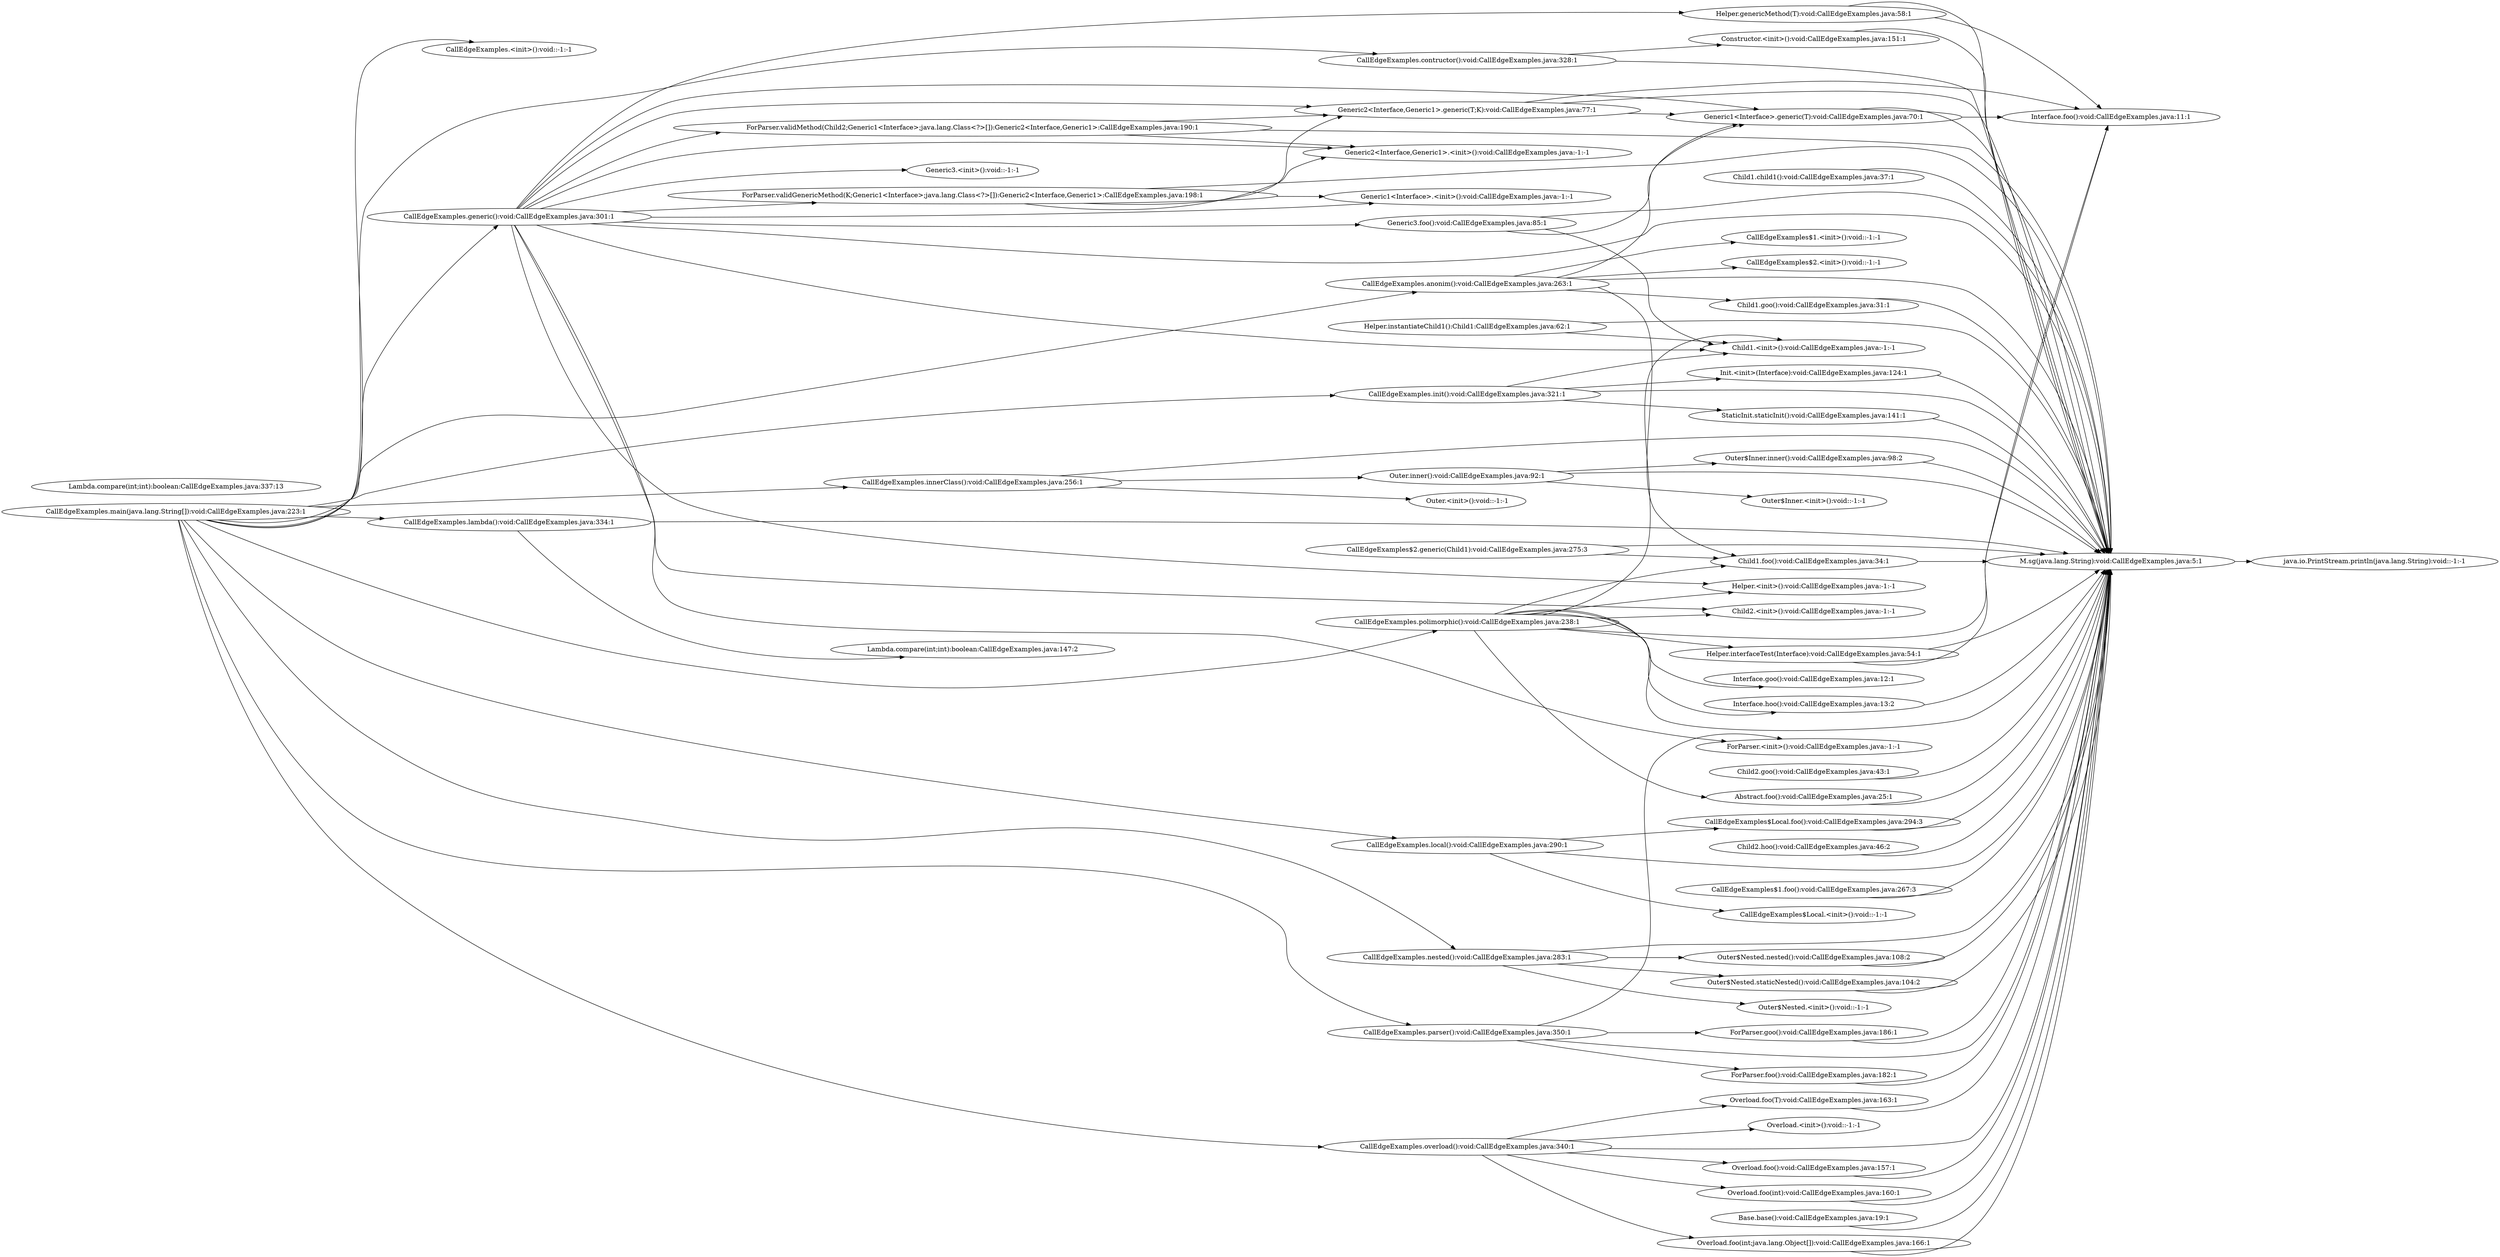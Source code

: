 digraph graphname {
rankdir="LR";
54 [label="CallEdgeExamples$1.<init>():void::-1:-1"]
55 [label="CallEdgeExamples$1.foo():void:CallEdgeExamples.java:267:3"]
56 [label="CallEdgeExamples$2.<init>():void::-1:-1"]
57 [label="CallEdgeExamples$2.generic(Child1):void:CallEdgeExamples.java:275:3"]
60 [label="CallEdgeExamples$Local.<init>():void::-1:-1"]
59 [label="CallEdgeExamples$Local.foo():void:CallEdgeExamples.java:294:3"]
41 [label="CallEdgeExamples.<init>():void::-1:-1"]
44 [label="CallEdgeExamples.anonim():void:CallEdgeExamples.java:263:1"]
50 [label="CallEdgeExamples.contructor():void:CallEdgeExamples.java:328:1"]
47 [label="CallEdgeExamples.generic():void:CallEdgeExamples.java:301:1"]
48 [label="CallEdgeExamples.init():void:CallEdgeExamples.java:321:1"]
43 [label="CallEdgeExamples.innerClass():void:CallEdgeExamples.java:256:1"]
63 [label="Lambda.compare(int;int):boolean:CallEdgeExamples.java:337:13"]
49 [label="CallEdgeExamples.lambda():void:CallEdgeExamples.java:334:1"]
46 [label="CallEdgeExamples.local():void:CallEdgeExamples.java:290:1"]
40 [label="CallEdgeExamples.main(java.lang.String[]):void:CallEdgeExamples.java:223:1"]
45 [label="CallEdgeExamples.nested():void:CallEdgeExamples.java:283:1"]
51 [label="CallEdgeExamples.overload():void:CallEdgeExamples.java:340:1"]
52 [label="CallEdgeExamples.parser():void:CallEdgeExamples.java:350:1"]
42 [label="CallEdgeExamples.polimorphic():void:CallEdgeExamples.java:238:1"]
6 [label="Abstract.foo():void:CallEdgeExamples.java:25:1"]
5 [label="Base.base():void:CallEdgeExamples.java:19:1"]
15 [label="Child1.<init>():void:CallEdgeExamples.java:-1:-1"]
9 [label="Child1.child1():void:CallEdgeExamples.java:37:1"]
8 [label="Child1.foo():void:CallEdgeExamples.java:34:1"]
7 [label="Child1.goo():void:CallEdgeExamples.java:31:1"]
25 [label="Child2.<init>():void:CallEdgeExamples.java:-1:-1"]
10 [label="Child2.goo():void:CallEdgeExamples.java:43:1"]
11 [label="Child2.hoo():void:CallEdgeExamples.java:46:2"]
29 [label="Constructor.<init>():void:CallEdgeExamples.java:151:1"]
62 [label="ForParser.<init>():void:CallEdgeExamples.java:-1:-1"]
34 [label="ForParser.foo():void:CallEdgeExamples.java:182:1"]
35 [label="ForParser.goo():void:CallEdgeExamples.java:186:1"]
38 [label="ForParser.validGenericMethod(K;Generic1<Interface>;java.lang.Class<?>[]):Generic2<Interface,Generic1>:CallEdgeExamples.java:198:1"]
36 [label="ForParser.validMethod(Child2;Generic1<Interface>;java.lang.Class<?>[]):Generic2<Interface,Generic1>:CallEdgeExamples.java:190:1"]
39 [label="Generic1<Interface>.<init>():void:CallEdgeExamples.java:-1:-1"]
16 [label="Generic1<Interface>.generic(T):void:CallEdgeExamples.java:70:1"]
37 [label="Generic2<Interface,Generic1>.<init>():void:CallEdgeExamples.java:-1:-1"]
17 [label="Generic2<Interface,Generic1>.generic(T;K):void:CallEdgeExamples.java:77:1"]
61 [label="Generic3.<init>():void::-1:-1"]
18 [label="Generic3.foo():void:CallEdgeExamples.java:85:1"]
24 [label="Helper.<init>():void:CallEdgeExamples.java:-1:-1"]
13 [label="Helper.genericMethod(T):void:CallEdgeExamples.java:58:1"]
14 [label="Helper.instantiateChild1():Child1:CallEdgeExamples.java:62:1"]
12 [label="Helper.interfaceTest(Interface):void:CallEdgeExamples.java:54:1"]
26 [label="Init.<init>(Interface):void:CallEdgeExamples.java:124:1"]
2 [label="Interface.foo():void:CallEdgeExamples.java:11:1"]
3 [label="Interface.goo():void:CallEdgeExamples.java:12:1"]
4 [label="Interface.hoo():void:CallEdgeExamples.java:13:2"]
28 [label="Lambda.compare(int;int):boolean:CallEdgeExamples.java:147:2"]
0 [label="M.sg(java.lang.String):void:CallEdgeExamples.java:5:1"]
21 [label="Outer$Inner.<init>():void::-1:-1"]
20 [label="Outer$Inner.inner():void:CallEdgeExamples.java:98:2"]
58 [label="Outer$Nested.<init>():void::-1:-1"]
23 [label="Outer$Nested.nested():void:CallEdgeExamples.java:108:2"]
22 [label="Outer$Nested.staticNested():void:CallEdgeExamples.java:104:2"]
53 [label="Outer.<init>():void::-1:-1"]
19 [label="Outer.inner():void:CallEdgeExamples.java:92:1"]
64 [label="Overload.<init>():void::-1:-1"]
30 [label="Overload.foo():void:CallEdgeExamples.java:157:1"]
31 [label="Overload.foo(int):void:CallEdgeExamples.java:160:1"]
33 [label="Overload.foo(int;java.lang.Object[]):void:CallEdgeExamples.java:166:1"]
32 [label="Overload.foo(T):void:CallEdgeExamples.java:163:1"]
27 [label="StaticInit.staticInit():void:CallEdgeExamples.java:141:1"]
1 [label="java.io.PrintStream.println(java.lang.String):void::-1:-1"]
0 -> 1
4 -> 0
5 -> 0
6 -> 0
7 -> 0
8 -> 0
9 -> 0
10 -> 0
11 -> 0
12 -> 0
12 -> 2
13 -> 0
13 -> 2
14 -> 0
14 -> 15
16 -> 0
16 -> 2
17 -> 0
17 -> 2
17 -> 16
18 -> 0
18 -> 15
18 -> 16
19 -> 0
19 -> 20
19 -> 21
20 -> 0
22 -> 0
23 -> 0
26 -> 0
27 -> 0
29 -> 0
30 -> 0
31 -> 0
32 -> 0
33 -> 0
34 -> 0
35 -> 0
36 -> 0
36 -> 17
36 -> 37
38 -> 0
38 -> 17
38 -> 37
38 -> 39
40 -> 41
40 -> 42
40 -> 43
40 -> 44
40 -> 45
40 -> 46
40 -> 47
40 -> 48
40 -> 49
40 -> 50
40 -> 51
40 -> 52
42 -> 0
42 -> 2
42 -> 3
42 -> 4
42 -> 6
42 -> 8
42 -> 12
42 -> 15
42 -> 24
42 -> 25
43 -> 0
43 -> 19
43 -> 53
44 -> 0
44 -> 7
44 -> 8
44 -> 16
44 -> 54
44 -> 56
45 -> 0
45 -> 22
45 -> 23
45 -> 58
46 -> 0
46 -> 59
46 -> 60
47 -> 0
47 -> 13
47 -> 15
47 -> 16
47 -> 17
47 -> 18
47 -> 24
47 -> 25
47 -> 36
47 -> 37
47 -> 38
47 -> 39
47 -> 61
47 -> 62
48 -> 0
48 -> 15
48 -> 26
48 -> 27
49 -> 0
49 -> 28
50 -> 0
50 -> 29
51 -> 0
51 -> 30
51 -> 31
51 -> 32
51 -> 33
51 -> 64
52 -> 0
52 -> 34
52 -> 35
52 -> 62
55 -> 0
57 -> 0
57 -> 8
59 -> 0
}
